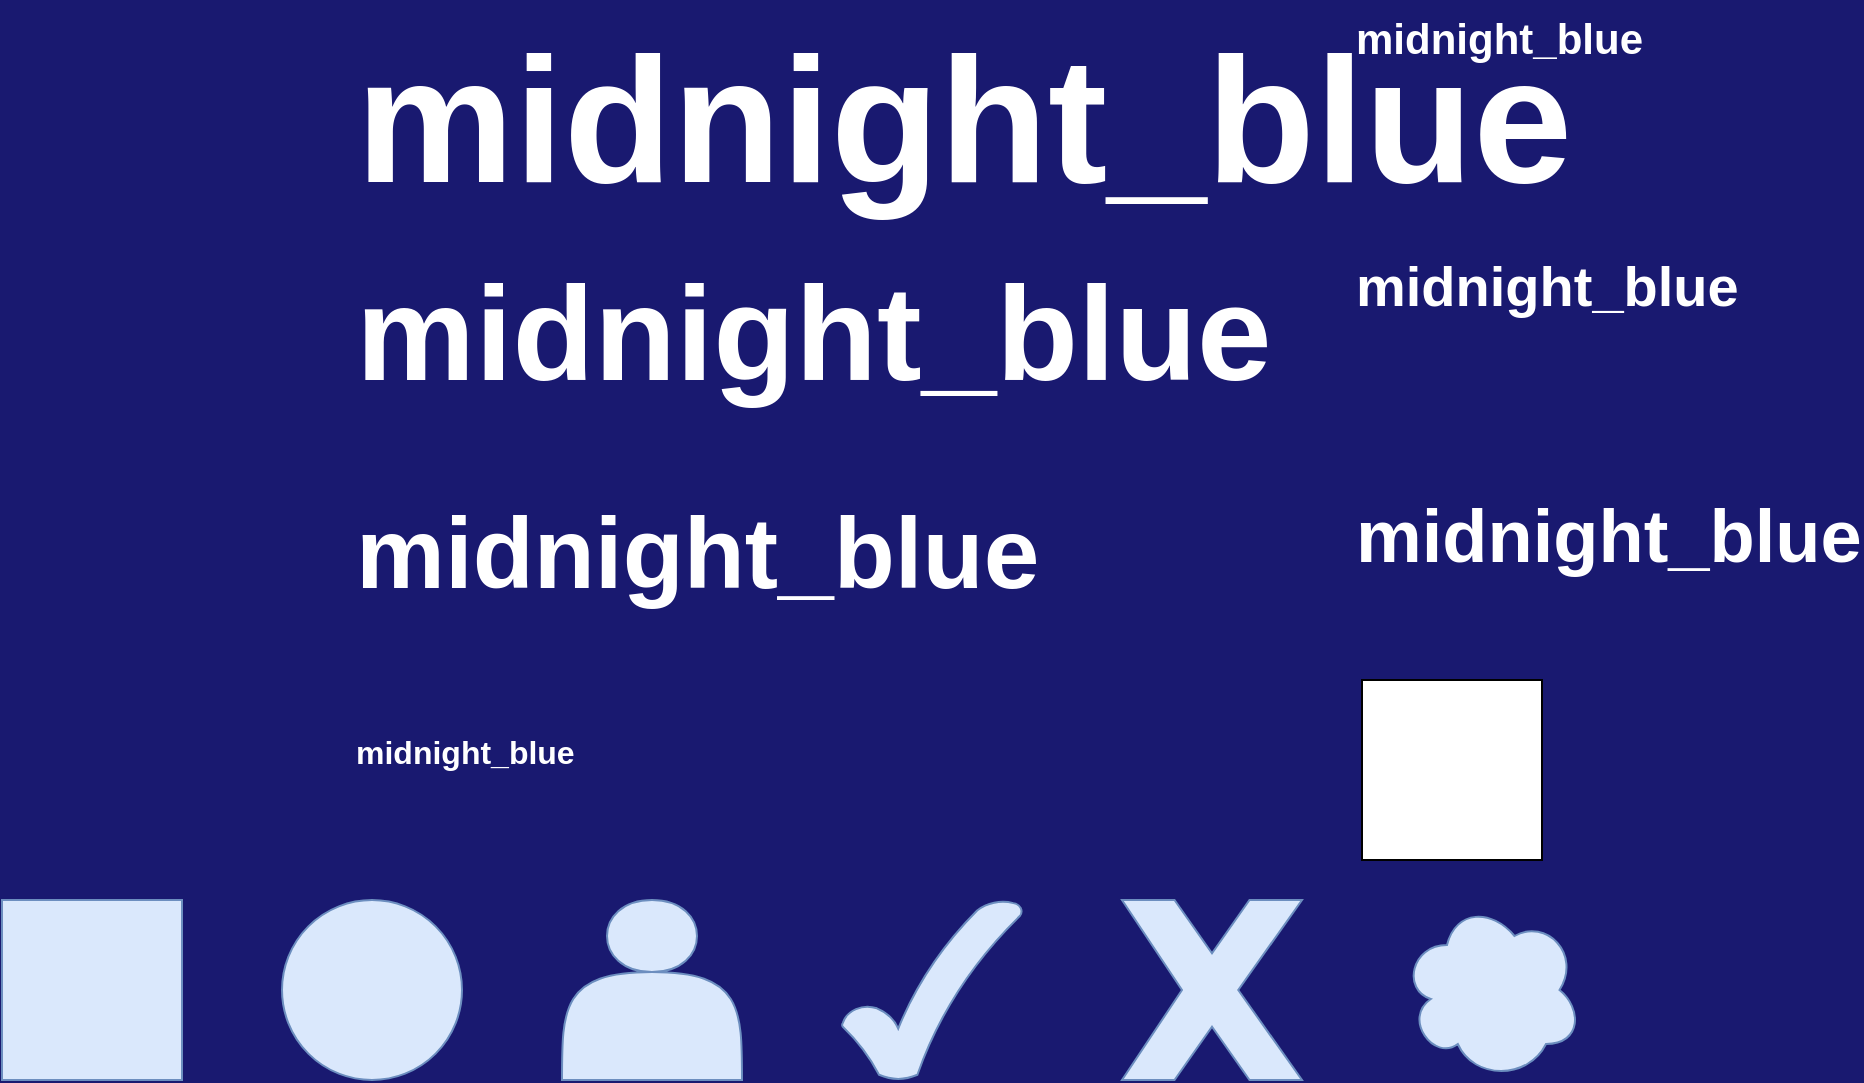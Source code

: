 <mxfile>
  <diagram id="enD" name="midnight_blue">
    <mxGraphModel dx="0" dy="0" background="#191970" grid="0" gridSize="10" guides="1" tooltips="1" connect="1" arrows="1" fold="1" page="1" pageScale="1" pageWidth="1169" pageHeight="827" math="0" shadow="0">
      <root>
        <mxCell id="page_root_enD" parent="enD"/>
        <mxCell id="node_root_enD" parent="page_root_enD"/>
        <mxCell id="enD-2" value="midnight_blue" style="whiteSpace=wrap;html=1;fontColor=#FFFFFF;text;fontSize=89;fontStyle=1;fillColor=none" vertex="1" parent="node_root_enD">
          <mxGeometry x="200" y="35" width="100" height="50" as="geometry"/>
        </mxCell>
        <mxCell id="enD-3" value="midnight_blue" style="whiteSpace=wrap;html=1;fontColor=#FFFFFF;text;fontSize=21;fontStyle=1;fillColor=none" vertex="1" parent="node_root_enD">
          <mxGeometry x="700" y="35" width="100" height="50" as="geometry"/>
        </mxCell>
        <mxCell id="enD-4" value="midnight_blue" style="whiteSpace=wrap;html=1;fontColor=#FFFFFF;text;fontSize=67;fontStyle=1;fillColor=none" vertex="1" parent="node_root_enD">
          <mxGeometry x="200" y="155" width="100" height="50" as="geometry"/>
        </mxCell>
        <mxCell id="enD-5" value="midnight_blue" style="whiteSpace=wrap;html=1;fontColor=#FFFFFF;text;fontSize=28;fontStyle=1;fillColor=none" vertex="1" parent="node_root_enD">
          <mxGeometry x="700" y="155" width="100" height="50" as="geometry"/>
        </mxCell>
        <mxCell id="enD-6" value="midnight_blue" style="whiteSpace=wrap;html=1;fontColor=#FFFFFF;text;fontSize=50;fontStyle=1;fillColor=none" vertex="1" parent="node_root_enD">
          <mxGeometry x="200" y="275" width="100" height="50" as="geometry"/>
        </mxCell>
        <mxCell id="enD-7" value="midnight_blue" style="whiteSpace=wrap;html=1;fontColor=#FFFFFF;text;fontSize=37;fontStyle=1;fillColor=none" vertex="1" parent="node_root_enD">
          <mxGeometry x="700" y="275" width="100" height="50" as="geometry"/>
        </mxCell>
        <mxCell id="enD-8" value="midnight_blue" style="whiteSpace=wrap;html=1;fontColor=#FFFFFF;text;fontSize=16;fontStyle=1;fillColor=none" vertex="1" parent="node_root_enD">
          <mxGeometry x="200" y="395" width="100" height="50" as="geometry"/>
        </mxCell>
        <mxCell id="enD-9" value="" style="whiteSpace=wrap;html=1;fillColor=#ffffff;strokeColor=#000000;fontColor=#000000" vertex="1" parent="node_root_enD">
          <mxGeometry x="705" y="375" width="90" height="90" as="geometry"/>
        </mxCell>
        <mxCell id="enD-11" value="" style="whiteSpace=wrap;html=1;fillColor=#dae8fc;strokeColor=#6c8ebf;fontColor=#333333" vertex="1" parent="node_root_enD">
          <mxGeometry x="25" y="485" width="90" height="90" as="geometry"/>
        </mxCell>
        <mxCell id="enD-12" value="" style="whiteSpace=wrap;html=1;fillColor=#dae8fc;strokeColor=#6c8ebf;fontColor=#333333;ellipse" vertex="1" parent="node_root_enD">
          <mxGeometry x="165" y="485" width="90" height="90" as="geometry"/>
        </mxCell>
        <mxCell id="enD-13" value="" style="whiteSpace=wrap;html=1;fillColor=#dae8fc;strokeColor=#6c8ebf;fontColor=#333333;shape=actor" vertex="1" parent="node_root_enD">
          <mxGeometry x="305" y="485" width="90" height="90" as="geometry"/>
        </mxCell>
        <mxCell id="enD-14" value="" style="whiteSpace=wrap;html=1;fillColor=#dae8fc;strokeColor=#6c8ebf;fontColor=#333333;verticalLabelPosition=bottom;verticalAlign=top;shape=mxgraph.basic.tick" vertex="1" parent="node_root_enD">
          <mxGeometry x="445" y="485" width="90" height="90" as="geometry"/>
        </mxCell>
        <mxCell id="enD-15" value="" style="whiteSpace=wrap;html=1;fillColor=#dae8fc;strokeColor=#6c8ebf;fontColor=#333333;verticalLabelPosition=bottom;verticalAlign=top;shape=mxgraph.basic.x" vertex="1" parent="node_root_enD">
          <mxGeometry x="585" y="485" width="90" height="90" as="geometry"/>
        </mxCell>
        <mxCell id="enD-16" value="" style="whiteSpace=wrap;html=1;fillColor=#dae8fc;strokeColor=#6c8ebf;fontColor=#333333;shape=cloud" vertex="1" parent="node_root_enD">
          <mxGeometry x="725" y="485" width="90" height="90" as="geometry"/>
        </mxCell>
      </root>
    </mxGraphModel>
  </diagram>
  <diagram id="3OK" name="dodger_blue">
    <mxGraphModel dx="0" dy="0" background="#1E90FF" grid="0" gridSize="10" guides="1" tooltips="1" connect="1" arrows="1" fold="1" page="1" pageScale="1" pageWidth="1169" pageHeight="827" math="0" shadow="0">
      <root>
        <mxCell id="page_root_3OK" parent="3OK"/>
        <mxCell id="node_root_3OK" parent="page_root_3OK"/>
        <mxCell id="3OK-2" value="dodger_blue" style="whiteSpace=wrap;html=1;fontColor=#FFFFFF;text;fontSize=89;fontStyle=1;fillColor=none" vertex="1" parent="node_root_3OK">
          <mxGeometry x="200" y="35" width="100" height="50" as="geometry"/>
        </mxCell>
        <mxCell id="3OK-3" value="dodger_blue" style="whiteSpace=wrap;html=1;fontColor=#FFFFFF;text;fontSize=21;fontStyle=1;fillColor=none" vertex="1" parent="node_root_3OK">
          <mxGeometry x="700" y="35" width="100" height="50" as="geometry"/>
        </mxCell>
        <mxCell id="3OK-4" value="dodger_blue" style="whiteSpace=wrap;html=1;fontColor=#FFFFFF;text;fontSize=67;fontStyle=1;fillColor=none" vertex="1" parent="node_root_3OK">
          <mxGeometry x="200" y="155" width="100" height="50" as="geometry"/>
        </mxCell>
        <mxCell id="3OK-5" value="dodger_blue" style="whiteSpace=wrap;html=1;fontColor=#FFFFFF;text;fontSize=28;fontStyle=1;fillColor=none" vertex="1" parent="node_root_3OK">
          <mxGeometry x="700" y="155" width="100" height="50" as="geometry"/>
        </mxCell>
        <mxCell id="3OK-6" value="dodger_blue" style="whiteSpace=wrap;html=1;fontColor=#FFFFFF;text;fontSize=50;fontStyle=1;fillColor=none" vertex="1" parent="node_root_3OK">
          <mxGeometry x="200" y="275" width="100" height="50" as="geometry"/>
        </mxCell>
        <mxCell id="3OK-7" value="dodger_blue" style="whiteSpace=wrap;html=1;fontColor=#FFFFFF;text;fontSize=37;fontStyle=1;fillColor=none" vertex="1" parent="node_root_3OK">
          <mxGeometry x="700" y="275" width="100" height="50" as="geometry"/>
        </mxCell>
        <mxCell id="3OK-8" value="dodger_blue" style="whiteSpace=wrap;html=1;fontColor=#FFFFFF;text;fontSize=16;fontStyle=1;fillColor=none" vertex="1" parent="node_root_3OK">
          <mxGeometry x="200" y="395" width="100" height="50" as="geometry"/>
        </mxCell>
        <mxCell id="3OK-9" value="" style="whiteSpace=wrap;html=1;fillColor=#ffffff;strokeColor=#000000;fontColor=#000000" vertex="1" parent="node_root_3OK">
          <mxGeometry x="705" y="375" width="90" height="90" as="geometry"/>
        </mxCell>
        <mxCell id="3OK-11" value="" style="whiteSpace=wrap;html=1;fillColor=#dae8fc;strokeColor=#6c8ebf;fontColor=#333333" vertex="1" parent="node_root_3OK">
          <mxGeometry x="25" y="485" width="90" height="90" as="geometry"/>
        </mxCell>
        <mxCell id="3OK-12" value="" style="whiteSpace=wrap;html=1;fillColor=#dae8fc;strokeColor=#6c8ebf;fontColor=#333333;ellipse" vertex="1" parent="node_root_3OK">
          <mxGeometry x="165" y="485" width="90" height="90" as="geometry"/>
        </mxCell>
        <mxCell id="3OK-13" value="" style="whiteSpace=wrap;html=1;fillColor=#dae8fc;strokeColor=#6c8ebf;fontColor=#333333;shape=actor" vertex="1" parent="node_root_3OK">
          <mxGeometry x="305" y="485" width="90" height="90" as="geometry"/>
        </mxCell>
        <mxCell id="3OK-14" value="" style="whiteSpace=wrap;html=1;fillColor=#dae8fc;strokeColor=#6c8ebf;fontColor=#333333;verticalLabelPosition=bottom;verticalAlign=top;shape=mxgraph.basic.tick" vertex="1" parent="node_root_3OK">
          <mxGeometry x="445" y="485" width="90" height="90" as="geometry"/>
        </mxCell>
        <mxCell id="3OK-15" value="" style="whiteSpace=wrap;html=1;fillColor=#dae8fc;strokeColor=#6c8ebf;fontColor=#333333;verticalLabelPosition=bottom;verticalAlign=top;shape=mxgraph.basic.x" vertex="1" parent="node_root_3OK">
          <mxGeometry x="585" y="485" width="90" height="90" as="geometry"/>
        </mxCell>
        <mxCell id="3OK-16" value="" style="whiteSpace=wrap;html=1;fillColor=#dae8fc;strokeColor=#6c8ebf;fontColor=#333333;shape=cloud" vertex="1" parent="node_root_3OK">
          <mxGeometry x="725" y="485" width="90" height="90" as="geometry"/>
        </mxCell>
      </root>
    </mxGraphModel>
  </diagram>
  <diagram id="dD1" name="light_sea_green">
    <mxGraphModel dx="0" dy="0" background="#20B2AA" grid="0" gridSize="10" guides="1" tooltips="1" connect="1" arrows="1" fold="1" page="1" pageScale="1" pageWidth="1169" pageHeight="827" math="0" shadow="0">
      <root>
        <mxCell id="page_root_dD1" parent="dD1"/>
        <mxCell id="node_root_dD1" parent="page_root_dD1"/>
        <mxCell id="dD1-2" value="light_sea_green" style="whiteSpace=wrap;html=1;fontColor=#FFFFFF;text;fontSize=89;fontStyle=1;fillColor=none" vertex="1" parent="node_root_dD1">
          <mxGeometry x="200" y="35" width="100" height="50" as="geometry"/>
        </mxCell>
        <mxCell id="dD1-3" value="light_sea_green" style="whiteSpace=wrap;html=1;fontColor=#FFFFFF;text;fontSize=21;fontStyle=1;fillColor=none" vertex="1" parent="node_root_dD1">
          <mxGeometry x="700" y="35" width="100" height="50" as="geometry"/>
        </mxCell>
        <mxCell id="dD1-4" value="light_sea_green" style="whiteSpace=wrap;html=1;fontColor=#FFFFFF;text;fontSize=67;fontStyle=1;fillColor=none" vertex="1" parent="node_root_dD1">
          <mxGeometry x="200" y="155" width="100" height="50" as="geometry"/>
        </mxCell>
        <mxCell id="dD1-5" value="light_sea_green" style="whiteSpace=wrap;html=1;fontColor=#FFFFFF;text;fontSize=28;fontStyle=1;fillColor=none" vertex="1" parent="node_root_dD1">
          <mxGeometry x="700" y="155" width="100" height="50" as="geometry"/>
        </mxCell>
        <mxCell id="dD1-6" value="light_sea_green" style="whiteSpace=wrap;html=1;fontColor=#FFFFFF;text;fontSize=50;fontStyle=1;fillColor=none" vertex="1" parent="node_root_dD1">
          <mxGeometry x="200" y="275" width="100" height="50" as="geometry"/>
        </mxCell>
        <mxCell id="dD1-7" value="light_sea_green" style="whiteSpace=wrap;html=1;fontColor=#FFFFFF;text;fontSize=37;fontStyle=1;fillColor=none" vertex="1" parent="node_root_dD1">
          <mxGeometry x="700" y="275" width="100" height="50" as="geometry"/>
        </mxCell>
        <mxCell id="dD1-8" value="light_sea_green" style="whiteSpace=wrap;html=1;fontColor=#FFFFFF;text;fontSize=16;fontStyle=1;fillColor=none" vertex="1" parent="node_root_dD1">
          <mxGeometry x="200" y="395" width="100" height="50" as="geometry"/>
        </mxCell>
        <mxCell id="dD1-9" value="" style="whiteSpace=wrap;html=1;fillColor=#ffffff;strokeColor=#000000;fontColor=#000000" vertex="1" parent="node_root_dD1">
          <mxGeometry x="705" y="375" width="90" height="90" as="geometry"/>
        </mxCell>
        <mxCell id="dD1-11" value="" style="whiteSpace=wrap;html=1;fillColor=#dae8fc;strokeColor=#6c8ebf;fontColor=#333333" vertex="1" parent="node_root_dD1">
          <mxGeometry x="25" y="485" width="90" height="90" as="geometry"/>
        </mxCell>
        <mxCell id="dD1-12" value="" style="whiteSpace=wrap;html=1;fillColor=#dae8fc;strokeColor=#6c8ebf;fontColor=#333333;ellipse" vertex="1" parent="node_root_dD1">
          <mxGeometry x="165" y="485" width="90" height="90" as="geometry"/>
        </mxCell>
        <mxCell id="dD1-13" value="" style="whiteSpace=wrap;html=1;fillColor=#dae8fc;strokeColor=#6c8ebf;fontColor=#333333;shape=actor" vertex="1" parent="node_root_dD1">
          <mxGeometry x="305" y="485" width="90" height="90" as="geometry"/>
        </mxCell>
        <mxCell id="dD1-14" value="" style="whiteSpace=wrap;html=1;fillColor=#dae8fc;strokeColor=#6c8ebf;fontColor=#333333;verticalLabelPosition=bottom;verticalAlign=top;shape=mxgraph.basic.tick" vertex="1" parent="node_root_dD1">
          <mxGeometry x="445" y="485" width="90" height="90" as="geometry"/>
        </mxCell>
        <mxCell id="dD1-15" value="" style="whiteSpace=wrap;html=1;fillColor=#dae8fc;strokeColor=#6c8ebf;fontColor=#333333;verticalLabelPosition=bottom;verticalAlign=top;shape=mxgraph.basic.x" vertex="1" parent="node_root_dD1">
          <mxGeometry x="585" y="485" width="90" height="90" as="geometry"/>
        </mxCell>
        <mxCell id="dD1-16" value="" style="whiteSpace=wrap;html=1;fillColor=#dae8fc;strokeColor=#6c8ebf;fontColor=#333333;shape=cloud" vertex="1" parent="node_root_dD1">
          <mxGeometry x="725" y="485" width="90" height="90" as="geometry"/>
        </mxCell>
      </root>
    </mxGraphModel>
  </diagram>
  <diagram id="oTB" name="forest_green">
    <mxGraphModel dx="0" dy="0" background="#228B22" grid="0" gridSize="10" guides="1" tooltips="1" connect="1" arrows="1" fold="1" page="1" pageScale="1" pageWidth="1169" pageHeight="827" math="0" shadow="0">
      <root>
        <mxCell id="page_root_oTB" parent="oTB"/>
        <mxCell id="node_root_oTB" parent="page_root_oTB"/>
        <mxCell id="oTB-2" value="forest_green" style="whiteSpace=wrap;html=1;fontColor=#FFFFFF;text;fontSize=89;fontStyle=1;fillColor=none" vertex="1" parent="node_root_oTB">
          <mxGeometry x="200" y="35" width="100" height="50" as="geometry"/>
        </mxCell>
        <mxCell id="oTB-3" value="forest_green" style="whiteSpace=wrap;html=1;fontColor=#FFFFFF;text;fontSize=21;fontStyle=1;fillColor=none" vertex="1" parent="node_root_oTB">
          <mxGeometry x="700" y="35" width="100" height="50" as="geometry"/>
        </mxCell>
        <mxCell id="oTB-4" value="forest_green" style="whiteSpace=wrap;html=1;fontColor=#FFFFFF;text;fontSize=67;fontStyle=1;fillColor=none" vertex="1" parent="node_root_oTB">
          <mxGeometry x="200" y="155" width="100" height="50" as="geometry"/>
        </mxCell>
        <mxCell id="oTB-5" value="forest_green" style="whiteSpace=wrap;html=1;fontColor=#FFFFFF;text;fontSize=28;fontStyle=1;fillColor=none" vertex="1" parent="node_root_oTB">
          <mxGeometry x="700" y="155" width="100" height="50" as="geometry"/>
        </mxCell>
        <mxCell id="oTB-6" value="forest_green" style="whiteSpace=wrap;html=1;fontColor=#FFFFFF;text;fontSize=50;fontStyle=1;fillColor=none" vertex="1" parent="node_root_oTB">
          <mxGeometry x="200" y="275" width="100" height="50" as="geometry"/>
        </mxCell>
        <mxCell id="oTB-7" value="forest_green" style="whiteSpace=wrap;html=1;fontColor=#FFFFFF;text;fontSize=37;fontStyle=1;fillColor=none" vertex="1" parent="node_root_oTB">
          <mxGeometry x="700" y="275" width="100" height="50" as="geometry"/>
        </mxCell>
        <mxCell id="oTB-8" value="forest_green" style="whiteSpace=wrap;html=1;fontColor=#FFFFFF;text;fontSize=16;fontStyle=1;fillColor=none" vertex="1" parent="node_root_oTB">
          <mxGeometry x="200" y="395" width="100" height="50" as="geometry"/>
        </mxCell>
        <mxCell id="oTB-9" value="" style="whiteSpace=wrap;html=1;fillColor=#ffffff;strokeColor=#000000;fontColor=#000000" vertex="1" parent="node_root_oTB">
          <mxGeometry x="705" y="375" width="90" height="90" as="geometry"/>
        </mxCell>
        <mxCell id="oTB-11" value="" style="whiteSpace=wrap;html=1;fillColor=#dae8fc;strokeColor=#6c8ebf;fontColor=#333333" vertex="1" parent="node_root_oTB">
          <mxGeometry x="25" y="485" width="90" height="90" as="geometry"/>
        </mxCell>
        <mxCell id="oTB-12" value="" style="whiteSpace=wrap;html=1;fillColor=#dae8fc;strokeColor=#6c8ebf;fontColor=#333333;ellipse" vertex="1" parent="node_root_oTB">
          <mxGeometry x="165" y="485" width="90" height="90" as="geometry"/>
        </mxCell>
        <mxCell id="oTB-13" value="" style="whiteSpace=wrap;html=1;fillColor=#dae8fc;strokeColor=#6c8ebf;fontColor=#333333;shape=actor" vertex="1" parent="node_root_oTB">
          <mxGeometry x="305" y="485" width="90" height="90" as="geometry"/>
        </mxCell>
        <mxCell id="oTB-14" value="" style="whiteSpace=wrap;html=1;fillColor=#dae8fc;strokeColor=#6c8ebf;fontColor=#333333;verticalLabelPosition=bottom;verticalAlign=top;shape=mxgraph.basic.tick" vertex="1" parent="node_root_oTB">
          <mxGeometry x="445" y="485" width="90" height="90" as="geometry"/>
        </mxCell>
        <mxCell id="oTB-15" value="" style="whiteSpace=wrap;html=1;fillColor=#dae8fc;strokeColor=#6c8ebf;fontColor=#333333;verticalLabelPosition=bottom;verticalAlign=top;shape=mxgraph.basic.x" vertex="1" parent="node_root_oTB">
          <mxGeometry x="585" y="485" width="90" height="90" as="geometry"/>
        </mxCell>
        <mxCell id="oTB-16" value="" style="whiteSpace=wrap;html=1;fillColor=#dae8fc;strokeColor=#6c8ebf;fontColor=#333333;shape=cloud" vertex="1" parent="node_root_oTB">
          <mxGeometry x="725" y="485" width="90" height="90" as="geometry"/>
        </mxCell>
      </root>
    </mxGraphModel>
  </diagram>
  <diagram id="JVT" name="sea_green">
    <mxGraphModel dx="0" dy="0" background="#2E8B57" grid="0" gridSize="10" guides="1" tooltips="1" connect="1" arrows="1" fold="1" page="1" pageScale="1" pageWidth="1169" pageHeight="827" math="0" shadow="0">
      <root>
        <mxCell id="page_root_JVT" parent="JVT"/>
        <mxCell id="node_root_JVT" parent="page_root_JVT"/>
        <mxCell id="JVT-2" value="sea_green" style="whiteSpace=wrap;html=1;fontColor=#FFFFFF;text;fontSize=89;fontStyle=1;fillColor=none" vertex="1" parent="node_root_JVT">
          <mxGeometry x="200" y="35" width="100" height="50" as="geometry"/>
        </mxCell>
        <mxCell id="JVT-3" value="sea_green" style="whiteSpace=wrap;html=1;fontColor=#FFFFFF;text;fontSize=21;fontStyle=1;fillColor=none" vertex="1" parent="node_root_JVT">
          <mxGeometry x="700" y="35" width="100" height="50" as="geometry"/>
        </mxCell>
        <mxCell id="JVT-4" value="sea_green" style="whiteSpace=wrap;html=1;fontColor=#FFFFFF;text;fontSize=67;fontStyle=1;fillColor=none" vertex="1" parent="node_root_JVT">
          <mxGeometry x="200" y="155" width="100" height="50" as="geometry"/>
        </mxCell>
        <mxCell id="JVT-5" value="sea_green" style="whiteSpace=wrap;html=1;fontColor=#FFFFFF;text;fontSize=28;fontStyle=1;fillColor=none" vertex="1" parent="node_root_JVT">
          <mxGeometry x="700" y="155" width="100" height="50" as="geometry"/>
        </mxCell>
        <mxCell id="JVT-6" value="sea_green" style="whiteSpace=wrap;html=1;fontColor=#FFFFFF;text;fontSize=50;fontStyle=1;fillColor=none" vertex="1" parent="node_root_JVT">
          <mxGeometry x="200" y="275" width="100" height="50" as="geometry"/>
        </mxCell>
        <mxCell id="JVT-7" value="sea_green" style="whiteSpace=wrap;html=1;fontColor=#FFFFFF;text;fontSize=37;fontStyle=1;fillColor=none" vertex="1" parent="node_root_JVT">
          <mxGeometry x="700" y="275" width="100" height="50" as="geometry"/>
        </mxCell>
        <mxCell id="JVT-8" value="sea_green" style="whiteSpace=wrap;html=1;fontColor=#FFFFFF;text;fontSize=16;fontStyle=1;fillColor=none" vertex="1" parent="node_root_JVT">
          <mxGeometry x="200" y="395" width="100" height="50" as="geometry"/>
        </mxCell>
        <mxCell id="JVT-9" value="" style="whiteSpace=wrap;html=1;fillColor=#ffffff;strokeColor=#000000;fontColor=#000000" vertex="1" parent="node_root_JVT">
          <mxGeometry x="705" y="375" width="90" height="90" as="geometry"/>
        </mxCell>
        <mxCell id="JVT-11" value="" style="whiteSpace=wrap;html=1;fillColor=#dae8fc;strokeColor=#6c8ebf;fontColor=#333333" vertex="1" parent="node_root_JVT">
          <mxGeometry x="25" y="485" width="90" height="90" as="geometry"/>
        </mxCell>
        <mxCell id="JVT-12" value="" style="whiteSpace=wrap;html=1;fillColor=#dae8fc;strokeColor=#6c8ebf;fontColor=#333333;ellipse" vertex="1" parent="node_root_JVT">
          <mxGeometry x="165" y="485" width="90" height="90" as="geometry"/>
        </mxCell>
        <mxCell id="JVT-13" value="" style="whiteSpace=wrap;html=1;fillColor=#dae8fc;strokeColor=#6c8ebf;fontColor=#333333;shape=actor" vertex="1" parent="node_root_JVT">
          <mxGeometry x="305" y="485" width="90" height="90" as="geometry"/>
        </mxCell>
        <mxCell id="JVT-14" value="" style="whiteSpace=wrap;html=1;fillColor=#dae8fc;strokeColor=#6c8ebf;fontColor=#333333;verticalLabelPosition=bottom;verticalAlign=top;shape=mxgraph.basic.tick" vertex="1" parent="node_root_JVT">
          <mxGeometry x="445" y="485" width="90" height="90" as="geometry"/>
        </mxCell>
        <mxCell id="JVT-15" value="" style="whiteSpace=wrap;html=1;fillColor=#dae8fc;strokeColor=#6c8ebf;fontColor=#333333;verticalLabelPosition=bottom;verticalAlign=top;shape=mxgraph.basic.x" vertex="1" parent="node_root_JVT">
          <mxGeometry x="585" y="485" width="90" height="90" as="geometry"/>
        </mxCell>
        <mxCell id="JVT-16" value="" style="whiteSpace=wrap;html=1;fillColor=#dae8fc;strokeColor=#6c8ebf;fontColor=#333333;shape=cloud" vertex="1" parent="node_root_JVT">
          <mxGeometry x="725" y="485" width="90" height="90" as="geometry"/>
        </mxCell>
      </root>
    </mxGraphModel>
  </diagram>
  <diagram id="3MS" name="dark_slate_gray">
    <mxGraphModel dx="0" dy="0" background="#2F4F4F" grid="0" gridSize="10" guides="1" tooltips="1" connect="1" arrows="1" fold="1" page="1" pageScale="1" pageWidth="1169" pageHeight="827" math="0" shadow="0">
      <root>
        <mxCell id="page_root_3MS" parent="3MS"/>
        <mxCell id="node_root_3MS" parent="page_root_3MS"/>
        <mxCell id="3MS-2" value="dark_slate_gray" style="whiteSpace=wrap;html=1;fontColor=#FFFFFF;text;fontSize=89;fontStyle=1;fillColor=none" vertex="1" parent="node_root_3MS">
          <mxGeometry x="200" y="35" width="100" height="50" as="geometry"/>
        </mxCell>
        <mxCell id="3MS-3" value="dark_slate_gray" style="whiteSpace=wrap;html=1;fontColor=#FFFFFF;text;fontSize=21;fontStyle=1;fillColor=none" vertex="1" parent="node_root_3MS">
          <mxGeometry x="700" y="35" width="100" height="50" as="geometry"/>
        </mxCell>
        <mxCell id="3MS-4" value="dark_slate_gray" style="whiteSpace=wrap;html=1;fontColor=#FFFFFF;text;fontSize=67;fontStyle=1;fillColor=none" vertex="1" parent="node_root_3MS">
          <mxGeometry x="200" y="155" width="100" height="50" as="geometry"/>
        </mxCell>
        <mxCell id="3MS-5" value="dark_slate_gray" style="whiteSpace=wrap;html=1;fontColor=#FFFFFF;text;fontSize=28;fontStyle=1;fillColor=none" vertex="1" parent="node_root_3MS">
          <mxGeometry x="700" y="155" width="100" height="50" as="geometry"/>
        </mxCell>
        <mxCell id="3MS-6" value="dark_slate_gray" style="whiteSpace=wrap;html=1;fontColor=#FFFFFF;text;fontSize=50;fontStyle=1;fillColor=none" vertex="1" parent="node_root_3MS">
          <mxGeometry x="200" y="275" width="100" height="50" as="geometry"/>
        </mxCell>
        <mxCell id="3MS-7" value="dark_slate_gray" style="whiteSpace=wrap;html=1;fontColor=#FFFFFF;text;fontSize=37;fontStyle=1;fillColor=none" vertex="1" parent="node_root_3MS">
          <mxGeometry x="700" y="275" width="100" height="50" as="geometry"/>
        </mxCell>
        <mxCell id="3MS-8" value="dark_slate_gray" style="whiteSpace=wrap;html=1;fontColor=#FFFFFF;text;fontSize=16;fontStyle=1;fillColor=none" vertex="1" parent="node_root_3MS">
          <mxGeometry x="200" y="395" width="100" height="50" as="geometry"/>
        </mxCell>
        <mxCell id="3MS-9" value="" style="whiteSpace=wrap;html=1;fillColor=#ffffff;strokeColor=#000000;fontColor=#000000" vertex="1" parent="node_root_3MS">
          <mxGeometry x="705" y="375" width="90" height="90" as="geometry"/>
        </mxCell>
        <mxCell id="3MS-11" value="" style="whiteSpace=wrap;html=1;fillColor=#dae8fc;strokeColor=#6c8ebf;fontColor=#333333" vertex="1" parent="node_root_3MS">
          <mxGeometry x="25" y="485" width="90" height="90" as="geometry"/>
        </mxCell>
        <mxCell id="3MS-12" value="" style="whiteSpace=wrap;html=1;fillColor=#dae8fc;strokeColor=#6c8ebf;fontColor=#333333;ellipse" vertex="1" parent="node_root_3MS">
          <mxGeometry x="165" y="485" width="90" height="90" as="geometry"/>
        </mxCell>
        <mxCell id="3MS-13" value="" style="whiteSpace=wrap;html=1;fillColor=#dae8fc;strokeColor=#6c8ebf;fontColor=#333333;shape=actor" vertex="1" parent="node_root_3MS">
          <mxGeometry x="305" y="485" width="90" height="90" as="geometry"/>
        </mxCell>
        <mxCell id="3MS-14" value="" style="whiteSpace=wrap;html=1;fillColor=#dae8fc;strokeColor=#6c8ebf;fontColor=#333333;verticalLabelPosition=bottom;verticalAlign=top;shape=mxgraph.basic.tick" vertex="1" parent="node_root_3MS">
          <mxGeometry x="445" y="485" width="90" height="90" as="geometry"/>
        </mxCell>
        <mxCell id="3MS-15" value="" style="whiteSpace=wrap;html=1;fillColor=#dae8fc;strokeColor=#6c8ebf;fontColor=#333333;verticalLabelPosition=bottom;verticalAlign=top;shape=mxgraph.basic.x" vertex="1" parent="node_root_3MS">
          <mxGeometry x="585" y="485" width="90" height="90" as="geometry"/>
        </mxCell>
        <mxCell id="3MS-16" value="" style="whiteSpace=wrap;html=1;fillColor=#dae8fc;strokeColor=#6c8ebf;fontColor=#333333;shape=cloud" vertex="1" parent="node_root_3MS">
          <mxGeometry x="725" y="485" width="90" height="90" as="geometry"/>
        </mxCell>
      </root>
    </mxGraphModel>
  </diagram>
  <diagram id="d9L" name="dark_slate_grey">
    <mxGraphModel dx="0" dy="0" background="#2F4F4F" grid="0" gridSize="10" guides="1" tooltips="1" connect="1" arrows="1" fold="1" page="1" pageScale="1" pageWidth="1169" pageHeight="827" math="0" shadow="0">
      <root>
        <mxCell id="page_root_d9L" parent="d9L"/>
        <mxCell id="node_root_d9L" parent="page_root_d9L"/>
        <mxCell id="d9L-2" value="dark_slate_grey" style="whiteSpace=wrap;html=1;fontColor=#FFFFFF;text;fontSize=89;fontStyle=1;fillColor=none" vertex="1" parent="node_root_d9L">
          <mxGeometry x="200" y="35" width="100" height="50" as="geometry"/>
        </mxCell>
        <mxCell id="d9L-3" value="dark_slate_grey" style="whiteSpace=wrap;html=1;fontColor=#FFFFFF;text;fontSize=21;fontStyle=1;fillColor=none" vertex="1" parent="node_root_d9L">
          <mxGeometry x="700" y="35" width="100" height="50" as="geometry"/>
        </mxCell>
        <mxCell id="d9L-4" value="dark_slate_grey" style="whiteSpace=wrap;html=1;fontColor=#FFFFFF;text;fontSize=67;fontStyle=1;fillColor=none" vertex="1" parent="node_root_d9L">
          <mxGeometry x="200" y="155" width="100" height="50" as="geometry"/>
        </mxCell>
        <mxCell id="d9L-5" value="dark_slate_grey" style="whiteSpace=wrap;html=1;fontColor=#FFFFFF;text;fontSize=28;fontStyle=1;fillColor=none" vertex="1" parent="node_root_d9L">
          <mxGeometry x="700" y="155" width="100" height="50" as="geometry"/>
        </mxCell>
        <mxCell id="d9L-6" value="dark_slate_grey" style="whiteSpace=wrap;html=1;fontColor=#FFFFFF;text;fontSize=50;fontStyle=1;fillColor=none" vertex="1" parent="node_root_d9L">
          <mxGeometry x="200" y="275" width="100" height="50" as="geometry"/>
        </mxCell>
        <mxCell id="d9L-7" value="dark_slate_grey" style="whiteSpace=wrap;html=1;fontColor=#FFFFFF;text;fontSize=37;fontStyle=1;fillColor=none" vertex="1" parent="node_root_d9L">
          <mxGeometry x="700" y="275" width="100" height="50" as="geometry"/>
        </mxCell>
        <mxCell id="d9L-8" value="dark_slate_grey" style="whiteSpace=wrap;html=1;fontColor=#FFFFFF;text;fontSize=16;fontStyle=1;fillColor=none" vertex="1" parent="node_root_d9L">
          <mxGeometry x="200" y="395" width="100" height="50" as="geometry"/>
        </mxCell>
        <mxCell id="d9L-9" value="" style="whiteSpace=wrap;html=1;fillColor=#ffffff;strokeColor=#000000;fontColor=#000000" vertex="1" parent="node_root_d9L">
          <mxGeometry x="705" y="375" width="90" height="90" as="geometry"/>
        </mxCell>
        <mxCell id="d9L-11" value="" style="whiteSpace=wrap;html=1;fillColor=#dae8fc;strokeColor=#6c8ebf;fontColor=#333333" vertex="1" parent="node_root_d9L">
          <mxGeometry x="25" y="485" width="90" height="90" as="geometry"/>
        </mxCell>
        <mxCell id="d9L-12" value="" style="whiteSpace=wrap;html=1;fillColor=#dae8fc;strokeColor=#6c8ebf;fontColor=#333333;ellipse" vertex="1" parent="node_root_d9L">
          <mxGeometry x="165" y="485" width="90" height="90" as="geometry"/>
        </mxCell>
        <mxCell id="d9L-13" value="" style="whiteSpace=wrap;html=1;fillColor=#dae8fc;strokeColor=#6c8ebf;fontColor=#333333;shape=actor" vertex="1" parent="node_root_d9L">
          <mxGeometry x="305" y="485" width="90" height="90" as="geometry"/>
        </mxCell>
        <mxCell id="d9L-14" value="" style="whiteSpace=wrap;html=1;fillColor=#dae8fc;strokeColor=#6c8ebf;fontColor=#333333;verticalLabelPosition=bottom;verticalAlign=top;shape=mxgraph.basic.tick" vertex="1" parent="node_root_d9L">
          <mxGeometry x="445" y="485" width="90" height="90" as="geometry"/>
        </mxCell>
        <mxCell id="d9L-15" value="" style="whiteSpace=wrap;html=1;fillColor=#dae8fc;strokeColor=#6c8ebf;fontColor=#333333;verticalLabelPosition=bottom;verticalAlign=top;shape=mxgraph.basic.x" vertex="1" parent="node_root_d9L">
          <mxGeometry x="585" y="485" width="90" height="90" as="geometry"/>
        </mxCell>
        <mxCell id="d9L-16" value="" style="whiteSpace=wrap;html=1;fillColor=#dae8fc;strokeColor=#6c8ebf;fontColor=#333333;shape=cloud" vertex="1" parent="node_root_d9L">
          <mxGeometry x="725" y="485" width="90" height="90" as="geometry"/>
        </mxCell>
      </root>
    </mxGraphModel>
  </diagram>
  <diagram id="1yt" name="lime_green">
    <mxGraphModel dx="0" dy="0" background="#32CD32" grid="0" gridSize="10" guides="1" tooltips="1" connect="1" arrows="1" fold="1" page="1" pageScale="1" pageWidth="1169" pageHeight="827" math="0" shadow="0">
      <root>
        <mxCell id="page_root_1yt" parent="1yt"/>
        <mxCell id="node_root_1yt" parent="page_root_1yt"/>
        <mxCell id="1yt-2" value="lime_green" style="whiteSpace=wrap;html=1;fontColor=#FFFFFF;text;fontSize=89;fontStyle=1;fillColor=none" vertex="1" parent="node_root_1yt">
          <mxGeometry x="200" y="35" width="100" height="50" as="geometry"/>
        </mxCell>
        <mxCell id="1yt-3" value="lime_green" style="whiteSpace=wrap;html=1;fontColor=#FFFFFF;text;fontSize=21;fontStyle=1;fillColor=none" vertex="1" parent="node_root_1yt">
          <mxGeometry x="700" y="35" width="100" height="50" as="geometry"/>
        </mxCell>
        <mxCell id="1yt-4" value="lime_green" style="whiteSpace=wrap;html=1;fontColor=#FFFFFF;text;fontSize=67;fontStyle=1;fillColor=none" vertex="1" parent="node_root_1yt">
          <mxGeometry x="200" y="155" width="100" height="50" as="geometry"/>
        </mxCell>
        <mxCell id="1yt-5" value="lime_green" style="whiteSpace=wrap;html=1;fontColor=#FFFFFF;text;fontSize=28;fontStyle=1;fillColor=none" vertex="1" parent="node_root_1yt">
          <mxGeometry x="700" y="155" width="100" height="50" as="geometry"/>
        </mxCell>
        <mxCell id="1yt-6" value="lime_green" style="whiteSpace=wrap;html=1;fontColor=#FFFFFF;text;fontSize=50;fontStyle=1;fillColor=none" vertex="1" parent="node_root_1yt">
          <mxGeometry x="200" y="275" width="100" height="50" as="geometry"/>
        </mxCell>
        <mxCell id="1yt-7" value="lime_green" style="whiteSpace=wrap;html=1;fontColor=#FFFFFF;text;fontSize=37;fontStyle=1;fillColor=none" vertex="1" parent="node_root_1yt">
          <mxGeometry x="700" y="275" width="100" height="50" as="geometry"/>
        </mxCell>
        <mxCell id="1yt-8" value="lime_green" style="whiteSpace=wrap;html=1;fontColor=#FFFFFF;text;fontSize=16;fontStyle=1;fillColor=none" vertex="1" parent="node_root_1yt">
          <mxGeometry x="200" y="395" width="100" height="50" as="geometry"/>
        </mxCell>
        <mxCell id="1yt-9" value="" style="whiteSpace=wrap;html=1;fillColor=#ffffff;strokeColor=#000000;fontColor=#000000" vertex="1" parent="node_root_1yt">
          <mxGeometry x="705" y="375" width="90" height="90" as="geometry"/>
        </mxCell>
        <mxCell id="1yt-11" value="" style="whiteSpace=wrap;html=1;fillColor=#dae8fc;strokeColor=#6c8ebf;fontColor=#333333" vertex="1" parent="node_root_1yt">
          <mxGeometry x="25" y="485" width="90" height="90" as="geometry"/>
        </mxCell>
        <mxCell id="1yt-12" value="" style="whiteSpace=wrap;html=1;fillColor=#dae8fc;strokeColor=#6c8ebf;fontColor=#333333;ellipse" vertex="1" parent="node_root_1yt">
          <mxGeometry x="165" y="485" width="90" height="90" as="geometry"/>
        </mxCell>
        <mxCell id="1yt-13" value="" style="whiteSpace=wrap;html=1;fillColor=#dae8fc;strokeColor=#6c8ebf;fontColor=#333333;shape=actor" vertex="1" parent="node_root_1yt">
          <mxGeometry x="305" y="485" width="90" height="90" as="geometry"/>
        </mxCell>
        <mxCell id="1yt-14" value="" style="whiteSpace=wrap;html=1;fillColor=#dae8fc;strokeColor=#6c8ebf;fontColor=#333333;verticalLabelPosition=bottom;verticalAlign=top;shape=mxgraph.basic.tick" vertex="1" parent="node_root_1yt">
          <mxGeometry x="445" y="485" width="90" height="90" as="geometry"/>
        </mxCell>
        <mxCell id="1yt-15" value="" style="whiteSpace=wrap;html=1;fillColor=#dae8fc;strokeColor=#6c8ebf;fontColor=#333333;verticalLabelPosition=bottom;verticalAlign=top;shape=mxgraph.basic.x" vertex="1" parent="node_root_1yt">
          <mxGeometry x="585" y="485" width="90" height="90" as="geometry"/>
        </mxCell>
        <mxCell id="1yt-16" value="" style="whiteSpace=wrap;html=1;fillColor=#dae8fc;strokeColor=#6c8ebf;fontColor=#333333;shape=cloud" vertex="1" parent="node_root_1yt">
          <mxGeometry x="725" y="485" width="90" height="90" as="geometry"/>
        </mxCell>
      </root>
    </mxGraphModel>
  </diagram>
  <diagram id="KR8" name="medium_sea_green">
    <mxGraphModel dx="0" dy="0" background="#3CB371" grid="0" gridSize="10" guides="1" tooltips="1" connect="1" arrows="1" fold="1" page="1" pageScale="1" pageWidth="1169" pageHeight="827" math="0" shadow="0">
      <root>
        <mxCell id="page_root_KR8" parent="KR8"/>
        <mxCell id="node_root_KR8" parent="page_root_KR8"/>
        <mxCell id="KR8-2" value="medium_sea_green" style="whiteSpace=wrap;html=1;fontColor=#FFFFFF;text;fontSize=89;fontStyle=1;fillColor=none" vertex="1" parent="node_root_KR8">
          <mxGeometry x="200" y="35" width="100" height="50" as="geometry"/>
        </mxCell>
        <mxCell id="KR8-3" value="medium_sea_green" style="whiteSpace=wrap;html=1;fontColor=#FFFFFF;text;fontSize=21;fontStyle=1;fillColor=none" vertex="1" parent="node_root_KR8">
          <mxGeometry x="700" y="35" width="100" height="50" as="geometry"/>
        </mxCell>
        <mxCell id="KR8-4" value="medium_sea_green" style="whiteSpace=wrap;html=1;fontColor=#FFFFFF;text;fontSize=67;fontStyle=1;fillColor=none" vertex="1" parent="node_root_KR8">
          <mxGeometry x="200" y="155" width="100" height="50" as="geometry"/>
        </mxCell>
        <mxCell id="KR8-5" value="medium_sea_green" style="whiteSpace=wrap;html=1;fontColor=#FFFFFF;text;fontSize=28;fontStyle=1;fillColor=none" vertex="1" parent="node_root_KR8">
          <mxGeometry x="700" y="155" width="100" height="50" as="geometry"/>
        </mxCell>
        <mxCell id="KR8-6" value="medium_sea_green" style="whiteSpace=wrap;html=1;fontColor=#FFFFFF;text;fontSize=50;fontStyle=1;fillColor=none" vertex="1" parent="node_root_KR8">
          <mxGeometry x="200" y="275" width="100" height="50" as="geometry"/>
        </mxCell>
        <mxCell id="KR8-7" value="medium_sea_green" style="whiteSpace=wrap;html=1;fontColor=#FFFFFF;text;fontSize=37;fontStyle=1;fillColor=none" vertex="1" parent="node_root_KR8">
          <mxGeometry x="700" y="275" width="100" height="50" as="geometry"/>
        </mxCell>
        <mxCell id="KR8-8" value="medium_sea_green" style="whiteSpace=wrap;html=1;fontColor=#FFFFFF;text;fontSize=16;fontStyle=1;fillColor=none" vertex="1" parent="node_root_KR8">
          <mxGeometry x="200" y="395" width="100" height="50" as="geometry"/>
        </mxCell>
        <mxCell id="KR8-9" value="" style="whiteSpace=wrap;html=1;fillColor=#ffffff;strokeColor=#000000;fontColor=#000000" vertex="1" parent="node_root_KR8">
          <mxGeometry x="705" y="375" width="90" height="90" as="geometry"/>
        </mxCell>
        <mxCell id="KR8-11" value="" style="whiteSpace=wrap;html=1;fillColor=#dae8fc;strokeColor=#6c8ebf;fontColor=#333333" vertex="1" parent="node_root_KR8">
          <mxGeometry x="25" y="485" width="90" height="90" as="geometry"/>
        </mxCell>
        <mxCell id="KR8-12" value="" style="whiteSpace=wrap;html=1;fillColor=#dae8fc;strokeColor=#6c8ebf;fontColor=#333333;ellipse" vertex="1" parent="node_root_KR8">
          <mxGeometry x="165" y="485" width="90" height="90" as="geometry"/>
        </mxCell>
        <mxCell id="KR8-13" value="" style="whiteSpace=wrap;html=1;fillColor=#dae8fc;strokeColor=#6c8ebf;fontColor=#333333;shape=actor" vertex="1" parent="node_root_KR8">
          <mxGeometry x="305" y="485" width="90" height="90" as="geometry"/>
        </mxCell>
        <mxCell id="KR8-14" value="" style="whiteSpace=wrap;html=1;fillColor=#dae8fc;strokeColor=#6c8ebf;fontColor=#333333;verticalLabelPosition=bottom;verticalAlign=top;shape=mxgraph.basic.tick" vertex="1" parent="node_root_KR8">
          <mxGeometry x="445" y="485" width="90" height="90" as="geometry"/>
        </mxCell>
        <mxCell id="KR8-15" value="" style="whiteSpace=wrap;html=1;fillColor=#dae8fc;strokeColor=#6c8ebf;fontColor=#333333;verticalLabelPosition=bottom;verticalAlign=top;shape=mxgraph.basic.x" vertex="1" parent="node_root_KR8">
          <mxGeometry x="585" y="485" width="90" height="90" as="geometry"/>
        </mxCell>
        <mxCell id="KR8-16" value="" style="whiteSpace=wrap;html=1;fillColor=#dae8fc;strokeColor=#6c8ebf;fontColor=#333333;shape=cloud" vertex="1" parent="node_root_KR8">
          <mxGeometry x="725" y="485" width="90" height="90" as="geometry"/>
        </mxCell>
      </root>
    </mxGraphModel>
  </diagram>
  <diagram id="pVt" name="turquoise">
    <mxGraphModel dx="0" dy="0" background="#40E0D0" grid="0" gridSize="10" guides="1" tooltips="1" connect="1" arrows="1" fold="1" page="1" pageScale="1" pageWidth="1169" pageHeight="827" math="0" shadow="0">
      <root>
        <mxCell id="page_root_pVt" parent="pVt"/>
        <mxCell id="node_root_pVt" parent="page_root_pVt"/>
        <mxCell id="pVt-2" value="turquoise" style="whiteSpace=wrap;html=1;fontColor=#1F2D3D;text;fontSize=89;fontStyle=1;fillColor=none" vertex="1" parent="node_root_pVt">
          <mxGeometry x="200" y="35" width="100" height="50" as="geometry"/>
        </mxCell>
        <mxCell id="pVt-3" value="turquoise" style="whiteSpace=wrap;html=1;fontColor=#1F2D3D;text;fontSize=21;fontStyle=1;fillColor=none" vertex="1" parent="node_root_pVt">
          <mxGeometry x="700" y="35" width="100" height="50" as="geometry"/>
        </mxCell>
        <mxCell id="pVt-4" value="turquoise" style="whiteSpace=wrap;html=1;fontColor=#1F2D3D;text;fontSize=67;fontStyle=1;fillColor=none" vertex="1" parent="node_root_pVt">
          <mxGeometry x="200" y="155" width="100" height="50" as="geometry"/>
        </mxCell>
        <mxCell id="pVt-5" value="turquoise" style="whiteSpace=wrap;html=1;fontColor=#1F2D3D;text;fontSize=28;fontStyle=1;fillColor=none" vertex="1" parent="node_root_pVt">
          <mxGeometry x="700" y="155" width="100" height="50" as="geometry"/>
        </mxCell>
        <mxCell id="pVt-6" value="turquoise" style="whiteSpace=wrap;html=1;fontColor=#1F2D3D;text;fontSize=50;fontStyle=1;fillColor=none" vertex="1" parent="node_root_pVt">
          <mxGeometry x="200" y="275" width="100" height="50" as="geometry"/>
        </mxCell>
        <mxCell id="pVt-7" value="turquoise" style="whiteSpace=wrap;html=1;fontColor=#1F2D3D;text;fontSize=37;fontStyle=1;fillColor=none" vertex="1" parent="node_root_pVt">
          <mxGeometry x="700" y="275" width="100" height="50" as="geometry"/>
        </mxCell>
        <mxCell id="pVt-8" value="turquoise" style="whiteSpace=wrap;html=1;fontColor=#1F2D3D;text;fontSize=16;fontStyle=1;fillColor=none" vertex="1" parent="node_root_pVt">
          <mxGeometry x="200" y="395" width="100" height="50" as="geometry"/>
        </mxCell>
        <mxCell id="pVt-9" value="" style="whiteSpace=wrap;html=1;fillColor=#ffffff;strokeColor=#000000;fontColor=#000000" vertex="1" parent="node_root_pVt">
          <mxGeometry x="705" y="375" width="90" height="90" as="geometry"/>
        </mxCell>
        <mxCell id="pVt-11" value="" style="whiteSpace=wrap;html=1;fillColor=#dae8fc;strokeColor=#6c8ebf;fontColor=#333333" vertex="1" parent="node_root_pVt">
          <mxGeometry x="25" y="485" width="90" height="90" as="geometry"/>
        </mxCell>
        <mxCell id="pVt-12" value="" style="whiteSpace=wrap;html=1;fillColor=#dae8fc;strokeColor=#6c8ebf;fontColor=#333333;ellipse" vertex="1" parent="node_root_pVt">
          <mxGeometry x="165" y="485" width="90" height="90" as="geometry"/>
        </mxCell>
        <mxCell id="pVt-13" value="" style="whiteSpace=wrap;html=1;fillColor=#dae8fc;strokeColor=#6c8ebf;fontColor=#333333;shape=actor" vertex="1" parent="node_root_pVt">
          <mxGeometry x="305" y="485" width="90" height="90" as="geometry"/>
        </mxCell>
        <mxCell id="pVt-14" value="" style="whiteSpace=wrap;html=1;fillColor=#dae8fc;strokeColor=#6c8ebf;fontColor=#333333;verticalLabelPosition=bottom;verticalAlign=top;shape=mxgraph.basic.tick" vertex="1" parent="node_root_pVt">
          <mxGeometry x="445" y="485" width="90" height="90" as="geometry"/>
        </mxCell>
        <mxCell id="pVt-15" value="" style="whiteSpace=wrap;html=1;fillColor=#dae8fc;strokeColor=#6c8ebf;fontColor=#333333;verticalLabelPosition=bottom;verticalAlign=top;shape=mxgraph.basic.x" vertex="1" parent="node_root_pVt">
          <mxGeometry x="585" y="485" width="90" height="90" as="geometry"/>
        </mxCell>
        <mxCell id="pVt-16" value="" style="whiteSpace=wrap;html=1;fillColor=#dae8fc;strokeColor=#6c8ebf;fontColor=#333333;shape=cloud" vertex="1" parent="node_root_pVt">
          <mxGeometry x="725" y="485" width="90" height="90" as="geometry"/>
        </mxCell>
      </root>
    </mxGraphModel>
  </diagram>
  <diagram id="XVt" name="royal_blue">
    <mxGraphModel dx="0" dy="0" background="#4169E1" grid="0" gridSize="10" guides="1" tooltips="1" connect="1" arrows="1" fold="1" page="1" pageScale="1" pageWidth="1169" pageHeight="827" math="0" shadow="0">
      <root>
        <mxCell id="page_root_XVt" parent="XVt"/>
        <mxCell id="node_root_XVt" parent="page_root_XVt"/>
        <mxCell id="XVt-2" value="royal_blue" style="whiteSpace=wrap;html=1;fontColor=#FFFFFF;text;fontSize=89;fontStyle=1;fillColor=none" vertex="1" parent="node_root_XVt">
          <mxGeometry x="200" y="35" width="100" height="50" as="geometry"/>
        </mxCell>
        <mxCell id="XVt-3" value="royal_blue" style="whiteSpace=wrap;html=1;fontColor=#FFFFFF;text;fontSize=21;fontStyle=1;fillColor=none" vertex="1" parent="node_root_XVt">
          <mxGeometry x="700" y="35" width="100" height="50" as="geometry"/>
        </mxCell>
        <mxCell id="XVt-4" value="royal_blue" style="whiteSpace=wrap;html=1;fontColor=#FFFFFF;text;fontSize=67;fontStyle=1;fillColor=none" vertex="1" parent="node_root_XVt">
          <mxGeometry x="200" y="155" width="100" height="50" as="geometry"/>
        </mxCell>
        <mxCell id="XVt-5" value="royal_blue" style="whiteSpace=wrap;html=1;fontColor=#FFFFFF;text;fontSize=28;fontStyle=1;fillColor=none" vertex="1" parent="node_root_XVt">
          <mxGeometry x="700" y="155" width="100" height="50" as="geometry"/>
        </mxCell>
        <mxCell id="XVt-6" value="royal_blue" style="whiteSpace=wrap;html=1;fontColor=#FFFFFF;text;fontSize=50;fontStyle=1;fillColor=none" vertex="1" parent="node_root_XVt">
          <mxGeometry x="200" y="275" width="100" height="50" as="geometry"/>
        </mxCell>
        <mxCell id="XVt-7" value="royal_blue" style="whiteSpace=wrap;html=1;fontColor=#FFFFFF;text;fontSize=37;fontStyle=1;fillColor=none" vertex="1" parent="node_root_XVt">
          <mxGeometry x="700" y="275" width="100" height="50" as="geometry"/>
        </mxCell>
        <mxCell id="XVt-8" value="royal_blue" style="whiteSpace=wrap;html=1;fontColor=#FFFFFF;text;fontSize=16;fontStyle=1;fillColor=none" vertex="1" parent="node_root_XVt">
          <mxGeometry x="200" y="395" width="100" height="50" as="geometry"/>
        </mxCell>
        <mxCell id="XVt-9" value="" style="whiteSpace=wrap;html=1;fillColor=#ffffff;strokeColor=#000000;fontColor=#000000" vertex="1" parent="node_root_XVt">
          <mxGeometry x="705" y="375" width="90" height="90" as="geometry"/>
        </mxCell>
        <mxCell id="XVt-11" value="" style="whiteSpace=wrap;html=1;fillColor=#dae8fc;strokeColor=#6c8ebf;fontColor=#333333" vertex="1" parent="node_root_XVt">
          <mxGeometry x="25" y="485" width="90" height="90" as="geometry"/>
        </mxCell>
        <mxCell id="XVt-12" value="" style="whiteSpace=wrap;html=1;fillColor=#dae8fc;strokeColor=#6c8ebf;fontColor=#333333;ellipse" vertex="1" parent="node_root_XVt">
          <mxGeometry x="165" y="485" width="90" height="90" as="geometry"/>
        </mxCell>
        <mxCell id="XVt-13" value="" style="whiteSpace=wrap;html=1;fillColor=#dae8fc;strokeColor=#6c8ebf;fontColor=#333333;shape=actor" vertex="1" parent="node_root_XVt">
          <mxGeometry x="305" y="485" width="90" height="90" as="geometry"/>
        </mxCell>
        <mxCell id="XVt-14" value="" style="whiteSpace=wrap;html=1;fillColor=#dae8fc;strokeColor=#6c8ebf;fontColor=#333333;verticalLabelPosition=bottom;verticalAlign=top;shape=mxgraph.basic.tick" vertex="1" parent="node_root_XVt">
          <mxGeometry x="445" y="485" width="90" height="90" as="geometry"/>
        </mxCell>
        <mxCell id="XVt-15" value="" style="whiteSpace=wrap;html=1;fillColor=#dae8fc;strokeColor=#6c8ebf;fontColor=#333333;verticalLabelPosition=bottom;verticalAlign=top;shape=mxgraph.basic.x" vertex="1" parent="node_root_XVt">
          <mxGeometry x="585" y="485" width="90" height="90" as="geometry"/>
        </mxCell>
        <mxCell id="XVt-16" value="" style="whiteSpace=wrap;html=1;fillColor=#dae8fc;strokeColor=#6c8ebf;fontColor=#333333;shape=cloud" vertex="1" parent="node_root_XVt">
          <mxGeometry x="725" y="485" width="90" height="90" as="geometry"/>
        </mxCell>
      </root>
    </mxGraphModel>
  </diagram>
  <diagram id="4Cy" name="steel_blue">
    <mxGraphModel dx="0" dy="0" background="#4682B4" grid="0" gridSize="10" guides="1" tooltips="1" connect="1" arrows="1" fold="1" page="1" pageScale="1" pageWidth="1169" pageHeight="827" math="0" shadow="0">
      <root>
        <mxCell id="page_root_4Cy" parent="4Cy"/>
        <mxCell id="node_root_4Cy" parent="page_root_4Cy"/>
        <mxCell id="4Cy-2" value="steel_blue" style="whiteSpace=wrap;html=1;fontColor=#FFFFFF;text;fontSize=89;fontStyle=1;fillColor=none" vertex="1" parent="node_root_4Cy">
          <mxGeometry x="200" y="35" width="100" height="50" as="geometry"/>
        </mxCell>
        <mxCell id="4Cy-3" value="steel_blue" style="whiteSpace=wrap;html=1;fontColor=#FFFFFF;text;fontSize=21;fontStyle=1;fillColor=none" vertex="1" parent="node_root_4Cy">
          <mxGeometry x="700" y="35" width="100" height="50" as="geometry"/>
        </mxCell>
        <mxCell id="4Cy-4" value="steel_blue" style="whiteSpace=wrap;html=1;fontColor=#FFFFFF;text;fontSize=67;fontStyle=1;fillColor=none" vertex="1" parent="node_root_4Cy">
          <mxGeometry x="200" y="155" width="100" height="50" as="geometry"/>
        </mxCell>
        <mxCell id="4Cy-5" value="steel_blue" style="whiteSpace=wrap;html=1;fontColor=#FFFFFF;text;fontSize=28;fontStyle=1;fillColor=none" vertex="1" parent="node_root_4Cy">
          <mxGeometry x="700" y="155" width="100" height="50" as="geometry"/>
        </mxCell>
        <mxCell id="4Cy-6" value="steel_blue" style="whiteSpace=wrap;html=1;fontColor=#FFFFFF;text;fontSize=50;fontStyle=1;fillColor=none" vertex="1" parent="node_root_4Cy">
          <mxGeometry x="200" y="275" width="100" height="50" as="geometry"/>
        </mxCell>
        <mxCell id="4Cy-7" value="steel_blue" style="whiteSpace=wrap;html=1;fontColor=#FFFFFF;text;fontSize=37;fontStyle=1;fillColor=none" vertex="1" parent="node_root_4Cy">
          <mxGeometry x="700" y="275" width="100" height="50" as="geometry"/>
        </mxCell>
        <mxCell id="4Cy-8" value="steel_blue" style="whiteSpace=wrap;html=1;fontColor=#FFFFFF;text;fontSize=16;fontStyle=1;fillColor=none" vertex="1" parent="node_root_4Cy">
          <mxGeometry x="200" y="395" width="100" height="50" as="geometry"/>
        </mxCell>
        <mxCell id="4Cy-9" value="" style="whiteSpace=wrap;html=1;fillColor=#ffffff;strokeColor=#000000;fontColor=#000000" vertex="1" parent="node_root_4Cy">
          <mxGeometry x="705" y="375" width="90" height="90" as="geometry"/>
        </mxCell>
        <mxCell id="4Cy-11" value="" style="whiteSpace=wrap;html=1;fillColor=#dae8fc;strokeColor=#6c8ebf;fontColor=#333333" vertex="1" parent="node_root_4Cy">
          <mxGeometry x="25" y="485" width="90" height="90" as="geometry"/>
        </mxCell>
        <mxCell id="4Cy-12" value="" style="whiteSpace=wrap;html=1;fillColor=#dae8fc;strokeColor=#6c8ebf;fontColor=#333333;ellipse" vertex="1" parent="node_root_4Cy">
          <mxGeometry x="165" y="485" width="90" height="90" as="geometry"/>
        </mxCell>
        <mxCell id="4Cy-13" value="" style="whiteSpace=wrap;html=1;fillColor=#dae8fc;strokeColor=#6c8ebf;fontColor=#333333;shape=actor" vertex="1" parent="node_root_4Cy">
          <mxGeometry x="305" y="485" width="90" height="90" as="geometry"/>
        </mxCell>
        <mxCell id="4Cy-14" value="" style="whiteSpace=wrap;html=1;fillColor=#dae8fc;strokeColor=#6c8ebf;fontColor=#333333;verticalLabelPosition=bottom;verticalAlign=top;shape=mxgraph.basic.tick" vertex="1" parent="node_root_4Cy">
          <mxGeometry x="445" y="485" width="90" height="90" as="geometry"/>
        </mxCell>
        <mxCell id="4Cy-15" value="" style="whiteSpace=wrap;html=1;fillColor=#dae8fc;strokeColor=#6c8ebf;fontColor=#333333;verticalLabelPosition=bottom;verticalAlign=top;shape=mxgraph.basic.x" vertex="1" parent="node_root_4Cy">
          <mxGeometry x="585" y="485" width="90" height="90" as="geometry"/>
        </mxCell>
        <mxCell id="4Cy-16" value="" style="whiteSpace=wrap;html=1;fillColor=#dae8fc;strokeColor=#6c8ebf;fontColor=#333333;shape=cloud" vertex="1" parent="node_root_4Cy">
          <mxGeometry x="725" y="485" width="90" height="90" as="geometry"/>
        </mxCell>
      </root>
    </mxGraphModel>
  </diagram>
  <diagram id="Y0X" name="dark_slate_blue">
    <mxGraphModel dx="0" dy="0" background="#483D8B" grid="0" gridSize="10" guides="1" tooltips="1" connect="1" arrows="1" fold="1" page="1" pageScale="1" pageWidth="1169" pageHeight="827" math="0" shadow="0">
      <root>
        <mxCell id="page_root_Y0X" parent="Y0X"/>
        <mxCell id="node_root_Y0X" parent="page_root_Y0X"/>
        <mxCell id="Y0X-2" value="dark_slate_blue" style="whiteSpace=wrap;html=1;fontColor=#FFFFFF;text;fontSize=89;fontStyle=1;fillColor=none" vertex="1" parent="node_root_Y0X">
          <mxGeometry x="200" y="35" width="100" height="50" as="geometry"/>
        </mxCell>
        <mxCell id="Y0X-3" value="dark_slate_blue" style="whiteSpace=wrap;html=1;fontColor=#FFFFFF;text;fontSize=21;fontStyle=1;fillColor=none" vertex="1" parent="node_root_Y0X">
          <mxGeometry x="700" y="35" width="100" height="50" as="geometry"/>
        </mxCell>
        <mxCell id="Y0X-4" value="dark_slate_blue" style="whiteSpace=wrap;html=1;fontColor=#FFFFFF;text;fontSize=67;fontStyle=1;fillColor=none" vertex="1" parent="node_root_Y0X">
          <mxGeometry x="200" y="155" width="100" height="50" as="geometry"/>
        </mxCell>
        <mxCell id="Y0X-5" value="dark_slate_blue" style="whiteSpace=wrap;html=1;fontColor=#FFFFFF;text;fontSize=28;fontStyle=1;fillColor=none" vertex="1" parent="node_root_Y0X">
          <mxGeometry x="700" y="155" width="100" height="50" as="geometry"/>
        </mxCell>
        <mxCell id="Y0X-6" value="dark_slate_blue" style="whiteSpace=wrap;html=1;fontColor=#FFFFFF;text;fontSize=50;fontStyle=1;fillColor=none" vertex="1" parent="node_root_Y0X">
          <mxGeometry x="200" y="275" width="100" height="50" as="geometry"/>
        </mxCell>
        <mxCell id="Y0X-7" value="dark_slate_blue" style="whiteSpace=wrap;html=1;fontColor=#FFFFFF;text;fontSize=37;fontStyle=1;fillColor=none" vertex="1" parent="node_root_Y0X">
          <mxGeometry x="700" y="275" width="100" height="50" as="geometry"/>
        </mxCell>
        <mxCell id="Y0X-8" value="dark_slate_blue" style="whiteSpace=wrap;html=1;fontColor=#FFFFFF;text;fontSize=16;fontStyle=1;fillColor=none" vertex="1" parent="node_root_Y0X">
          <mxGeometry x="200" y="395" width="100" height="50" as="geometry"/>
        </mxCell>
        <mxCell id="Y0X-9" value="" style="whiteSpace=wrap;html=1;fillColor=#ffffff;strokeColor=#000000;fontColor=#000000" vertex="1" parent="node_root_Y0X">
          <mxGeometry x="705" y="375" width="90" height="90" as="geometry"/>
        </mxCell>
        <mxCell id="Y0X-11" value="" style="whiteSpace=wrap;html=1;fillColor=#dae8fc;strokeColor=#6c8ebf;fontColor=#333333" vertex="1" parent="node_root_Y0X">
          <mxGeometry x="25" y="485" width="90" height="90" as="geometry"/>
        </mxCell>
        <mxCell id="Y0X-12" value="" style="whiteSpace=wrap;html=1;fillColor=#dae8fc;strokeColor=#6c8ebf;fontColor=#333333;ellipse" vertex="1" parent="node_root_Y0X">
          <mxGeometry x="165" y="485" width="90" height="90" as="geometry"/>
        </mxCell>
        <mxCell id="Y0X-13" value="" style="whiteSpace=wrap;html=1;fillColor=#dae8fc;strokeColor=#6c8ebf;fontColor=#333333;shape=actor" vertex="1" parent="node_root_Y0X">
          <mxGeometry x="305" y="485" width="90" height="90" as="geometry"/>
        </mxCell>
        <mxCell id="Y0X-14" value="" style="whiteSpace=wrap;html=1;fillColor=#dae8fc;strokeColor=#6c8ebf;fontColor=#333333;verticalLabelPosition=bottom;verticalAlign=top;shape=mxgraph.basic.tick" vertex="1" parent="node_root_Y0X">
          <mxGeometry x="445" y="485" width="90" height="90" as="geometry"/>
        </mxCell>
        <mxCell id="Y0X-15" value="" style="whiteSpace=wrap;html=1;fillColor=#dae8fc;strokeColor=#6c8ebf;fontColor=#333333;verticalLabelPosition=bottom;verticalAlign=top;shape=mxgraph.basic.x" vertex="1" parent="node_root_Y0X">
          <mxGeometry x="585" y="485" width="90" height="90" as="geometry"/>
        </mxCell>
        <mxCell id="Y0X-16" value="" style="whiteSpace=wrap;html=1;fillColor=#dae8fc;strokeColor=#6c8ebf;fontColor=#333333;shape=cloud" vertex="1" parent="node_root_Y0X">
          <mxGeometry x="725" y="485" width="90" height="90" as="geometry"/>
        </mxCell>
      </root>
    </mxGraphModel>
  </diagram>
  <diagram id="2QJ" name="medium_turquoise">
    <mxGraphModel dx="0" dy="0" background="#48D1CC" grid="0" gridSize="10" guides="1" tooltips="1" connect="1" arrows="1" fold="1" page="1" pageScale="1" pageWidth="1169" pageHeight="827" math="0" shadow="0">
      <root>
        <mxCell id="page_root_2QJ" parent="2QJ"/>
        <mxCell id="node_root_2QJ" parent="page_root_2QJ"/>
        <mxCell id="2QJ-2" value="medium_turquoise" style="whiteSpace=wrap;html=1;fontColor=#1F2D3D;text;fontSize=89;fontStyle=1;fillColor=none" vertex="1" parent="node_root_2QJ">
          <mxGeometry x="200" y="35" width="100" height="50" as="geometry"/>
        </mxCell>
        <mxCell id="2QJ-3" value="medium_turquoise" style="whiteSpace=wrap;html=1;fontColor=#1F2D3D;text;fontSize=21;fontStyle=1;fillColor=none" vertex="1" parent="node_root_2QJ">
          <mxGeometry x="700" y="35" width="100" height="50" as="geometry"/>
        </mxCell>
        <mxCell id="2QJ-4" value="medium_turquoise" style="whiteSpace=wrap;html=1;fontColor=#1F2D3D;text;fontSize=67;fontStyle=1;fillColor=none" vertex="1" parent="node_root_2QJ">
          <mxGeometry x="200" y="155" width="100" height="50" as="geometry"/>
        </mxCell>
        <mxCell id="2QJ-5" value="medium_turquoise" style="whiteSpace=wrap;html=1;fontColor=#1F2D3D;text;fontSize=28;fontStyle=1;fillColor=none" vertex="1" parent="node_root_2QJ">
          <mxGeometry x="700" y="155" width="100" height="50" as="geometry"/>
        </mxCell>
        <mxCell id="2QJ-6" value="medium_turquoise" style="whiteSpace=wrap;html=1;fontColor=#1F2D3D;text;fontSize=50;fontStyle=1;fillColor=none" vertex="1" parent="node_root_2QJ">
          <mxGeometry x="200" y="275" width="100" height="50" as="geometry"/>
        </mxCell>
        <mxCell id="2QJ-7" value="medium_turquoise" style="whiteSpace=wrap;html=1;fontColor=#1F2D3D;text;fontSize=37;fontStyle=1;fillColor=none" vertex="1" parent="node_root_2QJ">
          <mxGeometry x="700" y="275" width="100" height="50" as="geometry"/>
        </mxCell>
        <mxCell id="2QJ-8" value="medium_turquoise" style="whiteSpace=wrap;html=1;fontColor=#1F2D3D;text;fontSize=16;fontStyle=1;fillColor=none" vertex="1" parent="node_root_2QJ">
          <mxGeometry x="200" y="395" width="100" height="50" as="geometry"/>
        </mxCell>
        <mxCell id="2QJ-9" value="" style="whiteSpace=wrap;html=1;fillColor=#ffffff;strokeColor=#000000;fontColor=#000000" vertex="1" parent="node_root_2QJ">
          <mxGeometry x="705" y="375" width="90" height="90" as="geometry"/>
        </mxCell>
        <mxCell id="2QJ-11" value="" style="whiteSpace=wrap;html=1;fillColor=#dae8fc;strokeColor=#6c8ebf;fontColor=#333333" vertex="1" parent="node_root_2QJ">
          <mxGeometry x="25" y="485" width="90" height="90" as="geometry"/>
        </mxCell>
        <mxCell id="2QJ-12" value="" style="whiteSpace=wrap;html=1;fillColor=#dae8fc;strokeColor=#6c8ebf;fontColor=#333333;ellipse" vertex="1" parent="node_root_2QJ">
          <mxGeometry x="165" y="485" width="90" height="90" as="geometry"/>
        </mxCell>
        <mxCell id="2QJ-13" value="" style="whiteSpace=wrap;html=1;fillColor=#dae8fc;strokeColor=#6c8ebf;fontColor=#333333;shape=actor" vertex="1" parent="node_root_2QJ">
          <mxGeometry x="305" y="485" width="90" height="90" as="geometry"/>
        </mxCell>
        <mxCell id="2QJ-14" value="" style="whiteSpace=wrap;html=1;fillColor=#dae8fc;strokeColor=#6c8ebf;fontColor=#333333;verticalLabelPosition=bottom;verticalAlign=top;shape=mxgraph.basic.tick" vertex="1" parent="node_root_2QJ">
          <mxGeometry x="445" y="485" width="90" height="90" as="geometry"/>
        </mxCell>
        <mxCell id="2QJ-15" value="" style="whiteSpace=wrap;html=1;fillColor=#dae8fc;strokeColor=#6c8ebf;fontColor=#333333;verticalLabelPosition=bottom;verticalAlign=top;shape=mxgraph.basic.x" vertex="1" parent="node_root_2QJ">
          <mxGeometry x="585" y="485" width="90" height="90" as="geometry"/>
        </mxCell>
        <mxCell id="2QJ-16" value="" style="whiteSpace=wrap;html=1;fillColor=#dae8fc;strokeColor=#6c8ebf;fontColor=#333333;shape=cloud" vertex="1" parent="node_root_2QJ">
          <mxGeometry x="725" y="485" width="90" height="90" as="geometry"/>
        </mxCell>
      </root>
    </mxGraphModel>
  </diagram>
  <diagram id="xmg" name="indigo">
    <mxGraphModel dx="0" dy="0" background="#4B0082" grid="0" gridSize="10" guides="1" tooltips="1" connect="1" arrows="1" fold="1" page="1" pageScale="1" pageWidth="1169" pageHeight="827" math="0" shadow="0">
      <root>
        <mxCell id="page_root_xmg" parent="xmg"/>
        <mxCell id="node_root_xmg" parent="page_root_xmg"/>
        <mxCell id="xmg-2" value="indigo" style="whiteSpace=wrap;html=1;fontColor=#FFFFFF;text;fontSize=89;fontStyle=1;fillColor=none" vertex="1" parent="node_root_xmg">
          <mxGeometry x="200" y="35" width="100" height="50" as="geometry"/>
        </mxCell>
        <mxCell id="xmg-3" value="indigo" style="whiteSpace=wrap;html=1;fontColor=#FFFFFF;text;fontSize=21;fontStyle=1;fillColor=none" vertex="1" parent="node_root_xmg">
          <mxGeometry x="700" y="35" width="100" height="50" as="geometry"/>
        </mxCell>
        <mxCell id="xmg-4" value="indigo" style="whiteSpace=wrap;html=1;fontColor=#FFFFFF;text;fontSize=67;fontStyle=1;fillColor=none" vertex="1" parent="node_root_xmg">
          <mxGeometry x="200" y="155" width="100" height="50" as="geometry"/>
        </mxCell>
        <mxCell id="xmg-5" value="indigo" style="whiteSpace=wrap;html=1;fontColor=#FFFFFF;text;fontSize=28;fontStyle=1;fillColor=none" vertex="1" parent="node_root_xmg">
          <mxGeometry x="700" y="155" width="100" height="50" as="geometry"/>
        </mxCell>
        <mxCell id="xmg-6" value="indigo" style="whiteSpace=wrap;html=1;fontColor=#FFFFFF;text;fontSize=50;fontStyle=1;fillColor=none" vertex="1" parent="node_root_xmg">
          <mxGeometry x="200" y="275" width="100" height="50" as="geometry"/>
        </mxCell>
        <mxCell id="xmg-7" value="indigo" style="whiteSpace=wrap;html=1;fontColor=#FFFFFF;text;fontSize=37;fontStyle=1;fillColor=none" vertex="1" parent="node_root_xmg">
          <mxGeometry x="700" y="275" width="100" height="50" as="geometry"/>
        </mxCell>
        <mxCell id="xmg-8" value="indigo" style="whiteSpace=wrap;html=1;fontColor=#FFFFFF;text;fontSize=16;fontStyle=1;fillColor=none" vertex="1" parent="node_root_xmg">
          <mxGeometry x="200" y="395" width="100" height="50" as="geometry"/>
        </mxCell>
        <mxCell id="xmg-9" value="" style="whiteSpace=wrap;html=1;fillColor=#ffffff;strokeColor=#000000;fontColor=#000000" vertex="1" parent="node_root_xmg">
          <mxGeometry x="705" y="375" width="90" height="90" as="geometry"/>
        </mxCell>
        <mxCell id="xmg-11" value="" style="whiteSpace=wrap;html=1;fillColor=#dae8fc;strokeColor=#6c8ebf;fontColor=#333333" vertex="1" parent="node_root_xmg">
          <mxGeometry x="25" y="485" width="90" height="90" as="geometry"/>
        </mxCell>
        <mxCell id="xmg-12" value="" style="whiteSpace=wrap;html=1;fillColor=#dae8fc;strokeColor=#6c8ebf;fontColor=#333333;ellipse" vertex="1" parent="node_root_xmg">
          <mxGeometry x="165" y="485" width="90" height="90" as="geometry"/>
        </mxCell>
        <mxCell id="xmg-13" value="" style="whiteSpace=wrap;html=1;fillColor=#dae8fc;strokeColor=#6c8ebf;fontColor=#333333;shape=actor" vertex="1" parent="node_root_xmg">
          <mxGeometry x="305" y="485" width="90" height="90" as="geometry"/>
        </mxCell>
        <mxCell id="xmg-14" value="" style="whiteSpace=wrap;html=1;fillColor=#dae8fc;strokeColor=#6c8ebf;fontColor=#333333;verticalLabelPosition=bottom;verticalAlign=top;shape=mxgraph.basic.tick" vertex="1" parent="node_root_xmg">
          <mxGeometry x="445" y="485" width="90" height="90" as="geometry"/>
        </mxCell>
        <mxCell id="xmg-15" value="" style="whiteSpace=wrap;html=1;fillColor=#dae8fc;strokeColor=#6c8ebf;fontColor=#333333;verticalLabelPosition=bottom;verticalAlign=top;shape=mxgraph.basic.x" vertex="1" parent="node_root_xmg">
          <mxGeometry x="585" y="485" width="90" height="90" as="geometry"/>
        </mxCell>
        <mxCell id="xmg-16" value="" style="whiteSpace=wrap;html=1;fillColor=#dae8fc;strokeColor=#6c8ebf;fontColor=#333333;shape=cloud" vertex="1" parent="node_root_xmg">
          <mxGeometry x="725" y="485" width="90" height="90" as="geometry"/>
        </mxCell>
      </root>
    </mxGraphModel>
  </diagram>
</mxfile>